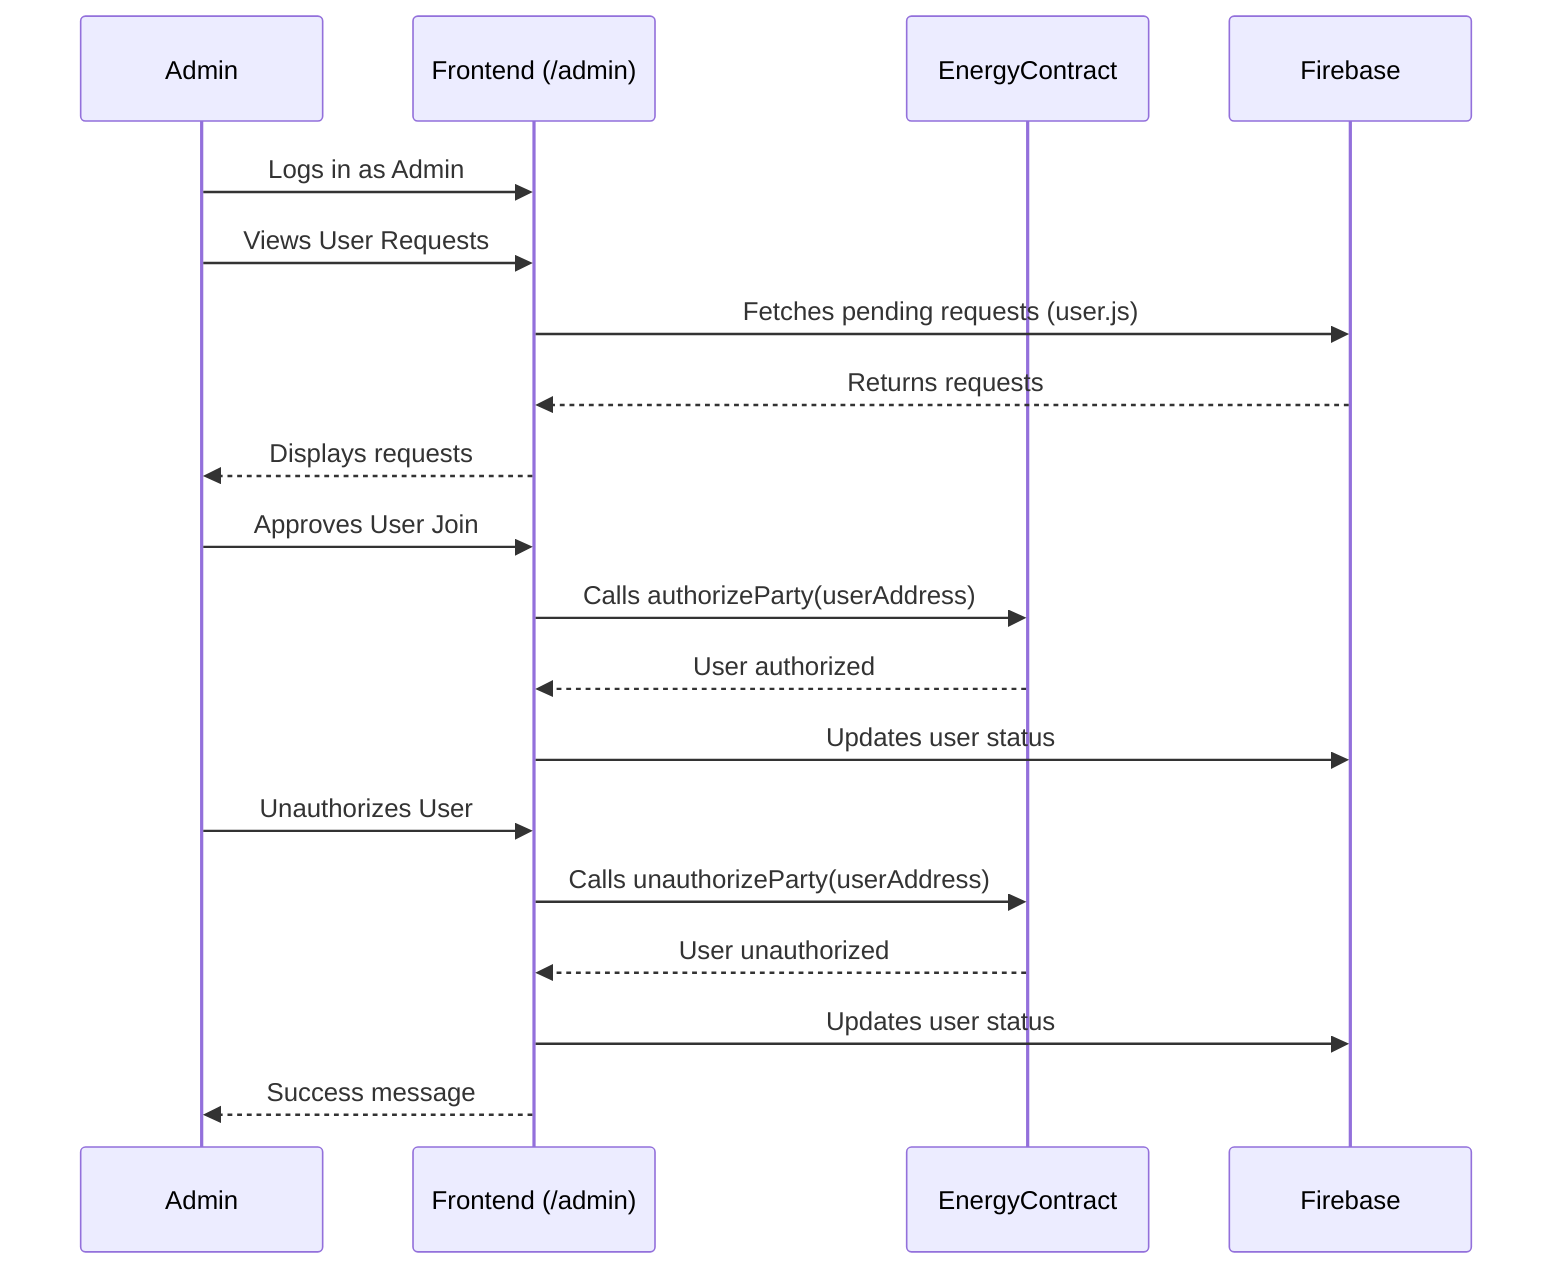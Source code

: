 sequenceDiagram
    participant A as Admin
    participant F as Frontend (/admin)
    participant C as EnergyContract
    participant FB as Firebase

    A->>F: Logs in as Admin
    A->>F: Views User Requests
    F->>FB: Fetches pending requests (user.js)
    FB-->>F: Returns requests
    F-->>A: Displays requests
    A->>F: Approves User Join
    F->>C: Calls authorizeParty(userAddress)
    C-->>F: User authorized
    F->>FB: Updates user status
    A->>F: Unauthorizes User
    F->>C: Calls unauthorizeParty(userAddress)
    C-->>F: User unauthorized
    F->>FB: Updates user status
    F-->>A: Success message